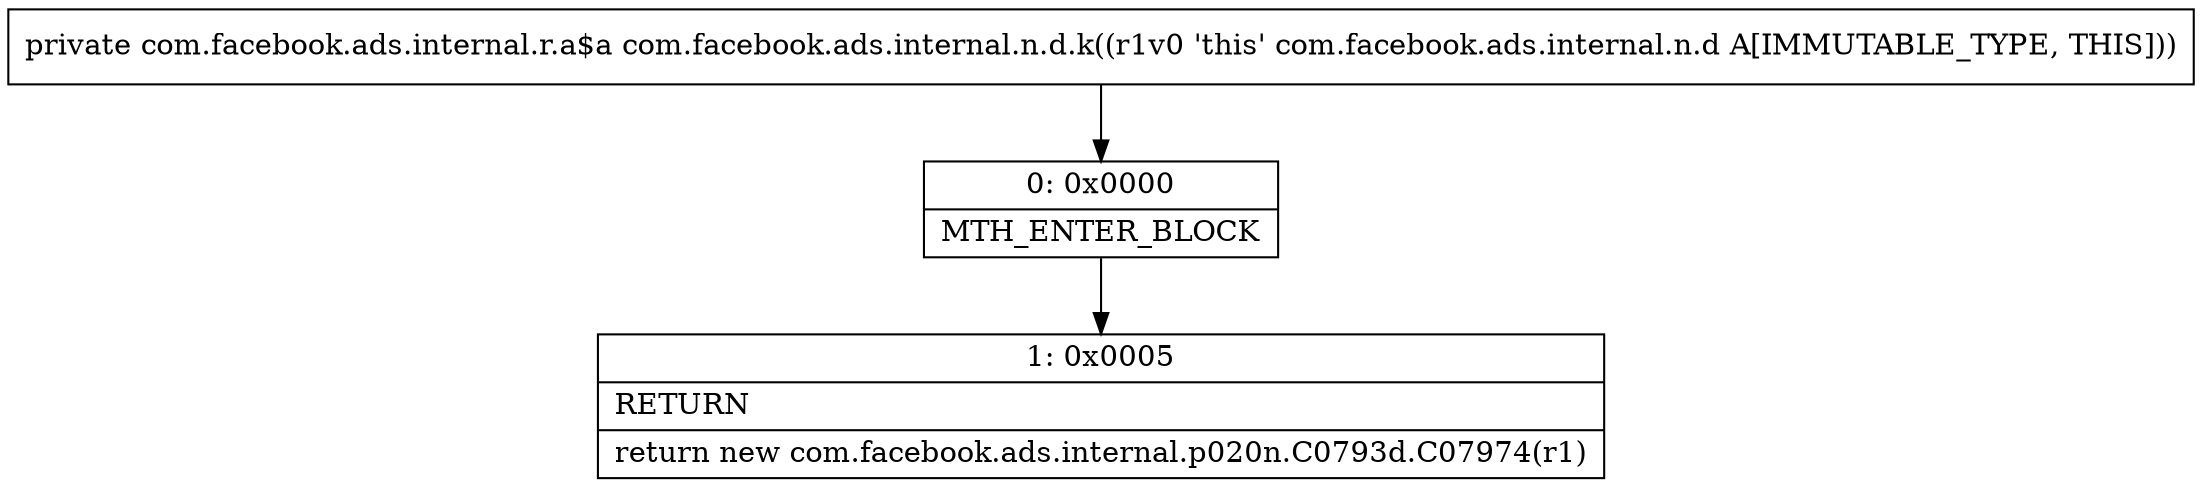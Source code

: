 digraph "CFG forcom.facebook.ads.internal.n.d.k()Lcom\/facebook\/ads\/internal\/r\/a$a;" {
Node_0 [shape=record,label="{0\:\ 0x0000|MTH_ENTER_BLOCK\l}"];
Node_1 [shape=record,label="{1\:\ 0x0005|RETURN\l|return new com.facebook.ads.internal.p020n.C0793d.C07974(r1)\l}"];
MethodNode[shape=record,label="{private com.facebook.ads.internal.r.a$a com.facebook.ads.internal.n.d.k((r1v0 'this' com.facebook.ads.internal.n.d A[IMMUTABLE_TYPE, THIS])) }"];
MethodNode -> Node_0;
Node_0 -> Node_1;
}

